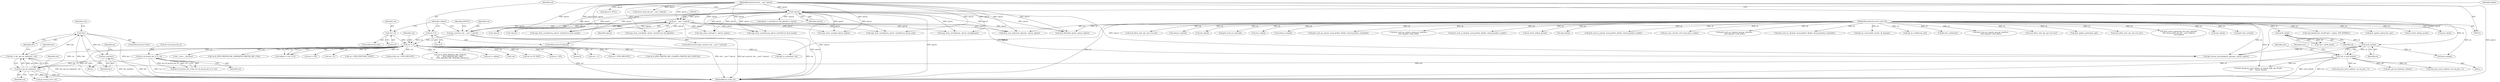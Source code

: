 digraph "0_linux_45f6fad84cc305103b28d73482b344d7f5b76f39_11@pointer" {
"1001333" [label="(Call,!dev)"];
"1001327" [label="(Call,dev = dev_get_by_index(net, val))"];
"1001329" [label="(Call,dev_get_by_index(net, val))"];
"1000127" [label="(Call,*net = sock_net(sk))"];
"1000129" [label="(Call,sock_net(sk))"];
"1000124" [label="(Call,inet6_sk(sk))"];
"1000115" [label="(MethodParameterIn,struct sock *sk)"];
"1000172" [label="(Call,val != 0)"];
"1000158" [label="(Call,get_user(val, (int __user *) optval))"];
"1000160" [label="(Call,(int __user *) optval)"];
"1000144" [label="(Call,!optval)"];
"1000118" [label="(MethodParameterIn,char __user *optval)"];
"1000167" [label="(Call,val = 0)"];
"1000146" [label="(Call,val = 0)"];
"1001321" [label="(Call,sk->sk_bound_dev_if != val)"];
"1001341" [label="(Call,dev_put(dev))"];
"1000813" [label="(Call,optval = NULL)"];
"1001341" [label="(Call,dev_put(dev))"];
"1000157" [label="(ControlStructure,if (get_user(val, (int __user *) optval)))"];
"1000298" [label="(Call,sock_prot_inuse_add(net, sk->sk_prot, -1))"];
"1001049" [label="(Call,sock_kmalloc(sk, sizeof(*opt) + optlen, GFP_KERNEL))"];
"1000148" [label="(Literal,0)"];
"1000179" [label="(Call,ip6_mroute_setsockopt(sk, optname, optval, optlen))"];
"1000818" [label="(Call,!optval)"];
"1001131" [label="(Call,ipv6_update_options(sk, opt))"];
"1001325" [label="(Identifier,val)"];
"1000420" [label="(Call,sk_refcnt_debug_inc(sk))"];
"1000165" [label="(Identifier,EFAULT)"];
"1000951" [label="(Call,!optval)"];
"1000174" [label="(Literal,0)"];
"1001267" [label="(Call,dev_get_by_index(net, ifindex))"];
"1000659" [label="(Call,val < -1)"];
"1000862" [label="(Call,(struct ipv6_opt_hdr __user *)optval)"];
"1000124" [label="(Call,inet6_sk(sk))"];
"1001801" [label="(Call,val < IPV6_MIN_MTU)"];
"1000147" [label="(Identifier,val)"];
"1001958" [label="(Call,val & (IPV6_PREFER_SRC_CGA|IPV6_PREFER_SRC_NONCGA))"];
"1000173" [label="(Identifier,val)"];
"1000118" [label="(MethodParameterIn,char __user *optval)"];
"1001248" [label="(Call,(__force __be32)val)"];
"1001702" [label="(Call,copy_from_user(gsf, optval, optlen))"];
"1001328" [label="(Identifier,dev)"];
"1000129" [label="(Call,sock_net(sk))"];
"1000162" [label="(Identifier,optval)"];
"1001937" [label="(Call,val & (IPV6_PREFER_SRC_HOME|IPV6_PREFER_SRC_COA))"];
"1002046" [label="(MethodReturn,static int)"];
"1000169" [label="(Literal,0)"];
"1001762" [label="(Call,ip6_ra_control(sk, val))"];
"1000160" [label="(Call,(int __user *) optval)"];
"1001331" [label="(Identifier,val)"];
"1001334" [label="(Identifier,dev)"];
"1001330" [label="(Identifier,net)"];
"1000167" [label="(Call,val = 0)"];
"1000125" [label="(Identifier,sk)"];
"1001314" [label="(Block,)"];
"1000437" [label="(Call,inet_sk(sk))"];
"1000127" [label="(Call,*net = sock_net(sk))"];
"1001137" [label="(Call,sock_kfree_s(sk, opt, opt->tot_len))"];
"1002038" [label="(Call,release_sock(sk))"];
"1001368" [label="(Call,inet_sk(sk))"];
"1000281" [label="(Call,ipv6_sock_mc_close(sk))"];
"1000295" [label="(Call,inet_csk(sk))"];
"1000359" [label="(Call,sock_prot_inuse_add(net, sk->sk_prot, -1))"];
"1000170" [label="(Call,valbool = (val != 0))"];
"1001153" [label="(Call,val > 255)"];
"1000158" [label="(Call,get_user(val, (int __user *) optval))"];
"1001108" [label="(Call,ip6_datagram_send_ctl(net, sk, &msg, &fl6, opt, &junk,\n\t\t\t\t\t     &junk, &junk))"];
"1001343" [label="(Call,np->mcast_oif = val)"];
"1000153" [label="(Identifier,optlen)"];
"1002030" [label="(Call,release_sock(sk))"];
"1000171" [label="(Identifier,valbool)"];
"1000122" [label="(Call,*np = inet6_sk(sk))"];
"1001994" [label="(Call,val < 0)"];
"1001390" [label="(Call,ipv6_sock_mc_join(sk, mreq.ipv6mr_ifindex, &mreq.ipv6mr_multiaddr))"];
"1000130" [label="(Identifier,sk)"];
"1000946" [label="(Call,optlen < sizeof(struct in6_pktinfo) || !optval)"];
"1001775" [label="(Call,val < IPV6_PMTUDISC_DONT)"];
"1001624" [label="(Call,ipv6_sock_mc_join(sk, greqs.gsr_interface,\n\t\t\t\t\t\t &psin6->sin6_addr))"];
"1000143" [label="(ControlStructure,if (!optval))"];
"1001799" [label="(Call,val && val < IPV6_MIN_MTU)"];
"1000146" [label="(Call,val = 0)"];
"1001905" [label="(Call,val & (IPV6_PREFER_SRC_PUBLIC|\n\t\t\t       IPV6_PREFER_SRC_TMP|\n\t\t\t       IPV6_PREFER_SRC_PUBTMP_DEFAULT))"];
"1001332" [label="(ControlStructure,if (!dev))"];
"1001345" [label="(Identifier,np)"];
"1001452" [label="(Call,ipv6_sock_ac_drop(sk, mreq.ipv6mr_ifindex, &mreq.ipv6mr_acaddr))"];
"1000283" [label="(Call,sk_refcnt_debug_dec(sk))"];
"1000229" [label="(Call,udp_sk(sk))"];
"1001217" [label="(Call,val != valbool)"];
"1000120" [label="(Block,)"];
"1001327" [label="(Call,dev = dev_get_by_index(net, val))"];
"1000115" [label="(MethodParameterIn,struct sock *sk)"];
"1001878" [label="(Call,xfrm_user_policy(sk, optname, optval, optlen))"];
"1000159" [label="(Identifier,val)"];
"1001440" [label="(Call,ipv6_sock_ac_join(sk, mreq.ipv6mr_ifindex, &mreq.ipv6mr_acaddr))"];
"1001550" [label="(Call,copy_from_user(&greqs, optval, sizeof(greqs)))"];
"1000336" [label="(Call,tcp_sync_mss(sk, icsk->icsk_pmtu_cookie))"];
"1001322" [label="(Call,sk->sk_bound_dev_if)"];
"1001377" [label="(Call,copy_from_user(&mreq, optval, sizeof(struct ipv6_mreq)))"];
"1000128" [label="(Identifier,net)"];
"1001525" [label="(Call,ipv6_sock_mc_drop(sk, greq.gr_interface,\n\t\t\t\t\t\t &psin6->sin6_addr))"];
"1001402" [label="(Call,ipv6_sock_mc_drop(sk, mreq.ipv6mr_ifindex, &mreq.ipv6mr_multiaddr))"];
"1000166" [label="(ControlStructure,else)"];
"1001657" [label="(Call,ip6_mc_source(add, omode, sk, &greqs))"];
"1001337" [label="(Identifier,retv)"];
"1001747" [label="(Call,ip6_mc_msfilter(sk, gsf))"];
"1000955" [label="(Call,copy_from_user(&pkt, optval, sizeof(struct in6_pktinfo)))"];
"1000172" [label="(Call,val != 0)"];
"1000279" [label="(Call,fl6_free_socklist(sk))"];
"1000145" [label="(Identifier,optval)"];
"1001827" [label="(Call,!val)"];
"1001513" [label="(Call,ipv6_sock_mc_join(sk, greq.gr_interface,\n\t\t\t\t\t\t &psin6->sin6_addr))"];
"1001085" [label="(Call,copy_from_user(opt+1, optval, optlen))"];
"1001427" [label="(Call,copy_from_user(&mreq, optval, sizeof(struct ipv6_mreq)))"];
"1000144" [label="(Call,!optval)"];
"1000399" [label="(Call,sock_kfree_s(sk, opt, opt->tot_len))"];
"1000187" [label="(Call,lock_sock(sk))"];
"1000923" [label="(Call,ipv6_update_options(sk, opt))"];
"1000200" [label="(Call,val == PF_INET)"];
"1001478" [label="(Call,copy_from_user(&greq, optval, sizeof(struct group_req)))"];
"1000929" [label="(Call,sock_kfree_s(sk, opt, opt->tot_len))"];
"1001321" [label="(Call,sk->sk_bound_dev_if != val)"];
"1001329" [label="(Call,dev_get_by_index(net, val))"];
"1000856" [label="(Call,ipv6_renew_options(sk, np->opt, optname,\n \t\t\t\t\t (struct ipv6_opt_hdr __user *)optval,\n \t\t\t\t\t optlen))"];
"1001186" [label="(Call,val > 255)"];
"1001333" [label="(Call,!dev)"];
"1000135" [label="(Identifier,retv)"];
"1000168" [label="(Identifier,val)"];
"1001317" [label="(Call,sk->sk_bound_dev_if && sk->sk_bound_dev_if != val)"];
"1001857" [label="(Call,ipv6_flowlabel_opt(sk, optval, optlen))"];
"1000775" [label="(Call,inet_sk(sk))"];
"1000265" [label="(Call,ipv6_only_sock(sk))"];
"1001342" [label="(Identifier,dev)"];
"1001333" -> "1001332"  [label="AST: "];
"1001333" -> "1001334"  [label="CFG: "];
"1001334" -> "1001333"  [label="AST: "];
"1001337" -> "1001333"  [label="CFG: "];
"1001342" -> "1001333"  [label="CFG: "];
"1001333" -> "1002046"  [label="DDG: !dev"];
"1001333" -> "1002046"  [label="DDG: dev"];
"1001327" -> "1001333"  [label="DDG: dev"];
"1001333" -> "1001341"  [label="DDG: dev"];
"1001327" -> "1001314"  [label="AST: "];
"1001327" -> "1001329"  [label="CFG: "];
"1001328" -> "1001327"  [label="AST: "];
"1001329" -> "1001327"  [label="AST: "];
"1001334" -> "1001327"  [label="CFG: "];
"1001327" -> "1002046"  [label="DDG: dev_get_by_index(net, val)"];
"1001329" -> "1001327"  [label="DDG: net"];
"1001329" -> "1001327"  [label="DDG: val"];
"1001329" -> "1001331"  [label="CFG: "];
"1001330" -> "1001329"  [label="AST: "];
"1001331" -> "1001329"  [label="AST: "];
"1001329" -> "1002046"  [label="DDG: net"];
"1001329" -> "1002046"  [label="DDG: val"];
"1000127" -> "1001329"  [label="DDG: net"];
"1000172" -> "1001329"  [label="DDG: val"];
"1001321" -> "1001329"  [label="DDG: val"];
"1001329" -> "1001343"  [label="DDG: val"];
"1000127" -> "1000120"  [label="AST: "];
"1000127" -> "1000129"  [label="CFG: "];
"1000128" -> "1000127"  [label="AST: "];
"1000129" -> "1000127"  [label="AST: "];
"1000135" -> "1000127"  [label="CFG: "];
"1000127" -> "1002046"  [label="DDG: sock_net(sk)"];
"1000127" -> "1002046"  [label="DDG: net"];
"1000129" -> "1000127"  [label="DDG: sk"];
"1000127" -> "1000298"  [label="DDG: net"];
"1000127" -> "1000359"  [label="DDG: net"];
"1000127" -> "1001108"  [label="DDG: net"];
"1000127" -> "1001267"  [label="DDG: net"];
"1000129" -> "1000130"  [label="CFG: "];
"1000130" -> "1000129"  [label="AST: "];
"1000129" -> "1002046"  [label="DDG: sk"];
"1000124" -> "1000129"  [label="DDG: sk"];
"1000115" -> "1000129"  [label="DDG: sk"];
"1000129" -> "1000179"  [label="DDG: sk"];
"1000129" -> "1000187"  [label="DDG: sk"];
"1000124" -> "1000122"  [label="AST: "];
"1000124" -> "1000125"  [label="CFG: "];
"1000125" -> "1000124"  [label="AST: "];
"1000122" -> "1000124"  [label="CFG: "];
"1000124" -> "1000122"  [label="DDG: sk"];
"1000115" -> "1000124"  [label="DDG: sk"];
"1000115" -> "1000114"  [label="AST: "];
"1000115" -> "1002046"  [label="DDG: sk"];
"1000115" -> "1000179"  [label="DDG: sk"];
"1000115" -> "1000187"  [label="DDG: sk"];
"1000115" -> "1000229"  [label="DDG: sk"];
"1000115" -> "1000265"  [label="DDG: sk"];
"1000115" -> "1000279"  [label="DDG: sk"];
"1000115" -> "1000281"  [label="DDG: sk"];
"1000115" -> "1000283"  [label="DDG: sk"];
"1000115" -> "1000295"  [label="DDG: sk"];
"1000115" -> "1000336"  [label="DDG: sk"];
"1000115" -> "1000399"  [label="DDG: sk"];
"1000115" -> "1000420"  [label="DDG: sk"];
"1000115" -> "1000437"  [label="DDG: sk"];
"1000115" -> "1000775"  [label="DDG: sk"];
"1000115" -> "1000856"  [label="DDG: sk"];
"1000115" -> "1000923"  [label="DDG: sk"];
"1000115" -> "1000929"  [label="DDG: sk"];
"1000115" -> "1001049"  [label="DDG: sk"];
"1000115" -> "1001108"  [label="DDG: sk"];
"1000115" -> "1001131"  [label="DDG: sk"];
"1000115" -> "1001137"  [label="DDG: sk"];
"1000115" -> "1001368"  [label="DDG: sk"];
"1000115" -> "1001390"  [label="DDG: sk"];
"1000115" -> "1001402"  [label="DDG: sk"];
"1000115" -> "1001440"  [label="DDG: sk"];
"1000115" -> "1001452"  [label="DDG: sk"];
"1000115" -> "1001513"  [label="DDG: sk"];
"1000115" -> "1001525"  [label="DDG: sk"];
"1000115" -> "1001624"  [label="DDG: sk"];
"1000115" -> "1001657"  [label="DDG: sk"];
"1000115" -> "1001747"  [label="DDG: sk"];
"1000115" -> "1001762"  [label="DDG: sk"];
"1000115" -> "1001857"  [label="DDG: sk"];
"1000115" -> "1001878"  [label="DDG: sk"];
"1000115" -> "1002030"  [label="DDG: sk"];
"1000115" -> "1002038"  [label="DDG: sk"];
"1000172" -> "1000170"  [label="AST: "];
"1000172" -> "1000174"  [label="CFG: "];
"1000173" -> "1000172"  [label="AST: "];
"1000174" -> "1000172"  [label="AST: "];
"1000170" -> "1000172"  [label="CFG: "];
"1000172" -> "1002046"  [label="DDG: val"];
"1000172" -> "1000170"  [label="DDG: val"];
"1000172" -> "1000170"  [label="DDG: 0"];
"1000158" -> "1000172"  [label="DDG: val"];
"1000167" -> "1000172"  [label="DDG: val"];
"1000146" -> "1000172"  [label="DDG: val"];
"1000172" -> "1000200"  [label="DDG: val"];
"1000172" -> "1000659"  [label="DDG: val"];
"1000172" -> "1001153"  [label="DDG: val"];
"1000172" -> "1001186"  [label="DDG: val"];
"1000172" -> "1001217"  [label="DDG: val"];
"1000172" -> "1001248"  [label="DDG: val"];
"1000172" -> "1001321"  [label="DDG: val"];
"1000172" -> "1001343"  [label="DDG: val"];
"1000172" -> "1001762"  [label="DDG: val"];
"1000172" -> "1001775"  [label="DDG: val"];
"1000172" -> "1001799"  [label="DDG: val"];
"1000172" -> "1001801"  [label="DDG: val"];
"1000172" -> "1001827"  [label="DDG: val"];
"1000172" -> "1001905"  [label="DDG: val"];
"1000172" -> "1001937"  [label="DDG: val"];
"1000172" -> "1001958"  [label="DDG: val"];
"1000172" -> "1001994"  [label="DDG: val"];
"1000158" -> "1000157"  [label="AST: "];
"1000158" -> "1000160"  [label="CFG: "];
"1000159" -> "1000158"  [label="AST: "];
"1000160" -> "1000158"  [label="AST: "];
"1000165" -> "1000158"  [label="CFG: "];
"1000171" -> "1000158"  [label="CFG: "];
"1000158" -> "1002046"  [label="DDG: val"];
"1000158" -> "1002046"  [label="DDG: (int __user *) optval"];
"1000158" -> "1002046"  [label="DDG: get_user(val, (int __user *) optval)"];
"1000160" -> "1000158"  [label="DDG: optval"];
"1000160" -> "1000162"  [label="CFG: "];
"1000161" -> "1000160"  [label="AST: "];
"1000162" -> "1000160"  [label="AST: "];
"1000160" -> "1002046"  [label="DDG: optval"];
"1000144" -> "1000160"  [label="DDG: optval"];
"1000118" -> "1000160"  [label="DDG: optval"];
"1000160" -> "1000179"  [label="DDG: optval"];
"1000160" -> "1000818"  [label="DDG: optval"];
"1000160" -> "1000951"  [label="DDG: optval"];
"1000160" -> "1000955"  [label="DDG: optval"];
"1000160" -> "1001085"  [label="DDG: optval"];
"1000160" -> "1001377"  [label="DDG: optval"];
"1000160" -> "1001427"  [label="DDG: optval"];
"1000160" -> "1001478"  [label="DDG: optval"];
"1000160" -> "1001550"  [label="DDG: optval"];
"1000160" -> "1001702"  [label="DDG: optval"];
"1000160" -> "1001857"  [label="DDG: optval"];
"1000160" -> "1001878"  [label="DDG: optval"];
"1000144" -> "1000143"  [label="AST: "];
"1000144" -> "1000145"  [label="CFG: "];
"1000145" -> "1000144"  [label="AST: "];
"1000147" -> "1000144"  [label="CFG: "];
"1000153" -> "1000144"  [label="CFG: "];
"1000144" -> "1002046"  [label="DDG: !optval"];
"1000144" -> "1002046"  [label="DDG: optval"];
"1000118" -> "1000144"  [label="DDG: optval"];
"1000144" -> "1000179"  [label="DDG: optval"];
"1000144" -> "1000818"  [label="DDG: optval"];
"1000144" -> "1000946"  [label="DDG: !optval"];
"1000144" -> "1000951"  [label="DDG: optval"];
"1000144" -> "1000955"  [label="DDG: optval"];
"1000144" -> "1001085"  [label="DDG: optval"];
"1000144" -> "1001377"  [label="DDG: optval"];
"1000144" -> "1001427"  [label="DDG: optval"];
"1000144" -> "1001478"  [label="DDG: optval"];
"1000144" -> "1001550"  [label="DDG: optval"];
"1000144" -> "1001702"  [label="DDG: optval"];
"1000144" -> "1001857"  [label="DDG: optval"];
"1000144" -> "1001878"  [label="DDG: optval"];
"1000118" -> "1000114"  [label="AST: "];
"1000118" -> "1002046"  [label="DDG: optval"];
"1000118" -> "1000179"  [label="DDG: optval"];
"1000118" -> "1000813"  [label="DDG: optval"];
"1000118" -> "1000818"  [label="DDG: optval"];
"1000118" -> "1000862"  [label="DDG: optval"];
"1000118" -> "1000951"  [label="DDG: optval"];
"1000118" -> "1000955"  [label="DDG: optval"];
"1000118" -> "1001085"  [label="DDG: optval"];
"1000118" -> "1001377"  [label="DDG: optval"];
"1000118" -> "1001427"  [label="DDG: optval"];
"1000118" -> "1001478"  [label="DDG: optval"];
"1000118" -> "1001550"  [label="DDG: optval"];
"1000118" -> "1001702"  [label="DDG: optval"];
"1000118" -> "1001857"  [label="DDG: optval"];
"1000118" -> "1001878"  [label="DDG: optval"];
"1000167" -> "1000166"  [label="AST: "];
"1000167" -> "1000169"  [label="CFG: "];
"1000168" -> "1000167"  [label="AST: "];
"1000169" -> "1000167"  [label="AST: "];
"1000171" -> "1000167"  [label="CFG: "];
"1000146" -> "1000143"  [label="AST: "];
"1000146" -> "1000148"  [label="CFG: "];
"1000147" -> "1000146"  [label="AST: "];
"1000148" -> "1000146"  [label="AST: "];
"1000171" -> "1000146"  [label="CFG: "];
"1001321" -> "1001317"  [label="AST: "];
"1001321" -> "1001325"  [label="CFG: "];
"1001322" -> "1001321"  [label="AST: "];
"1001325" -> "1001321"  [label="AST: "];
"1001317" -> "1001321"  [label="CFG: "];
"1001321" -> "1002046"  [label="DDG: val"];
"1001321" -> "1001317"  [label="DDG: sk->sk_bound_dev_if"];
"1001321" -> "1001317"  [label="DDG: val"];
"1001341" -> "1001314"  [label="AST: "];
"1001341" -> "1001342"  [label="CFG: "];
"1001342" -> "1001341"  [label="AST: "];
"1001345" -> "1001341"  [label="CFG: "];
"1001341" -> "1002046"  [label="DDG: dev"];
"1001341" -> "1002046"  [label="DDG: dev_put(dev)"];
}
